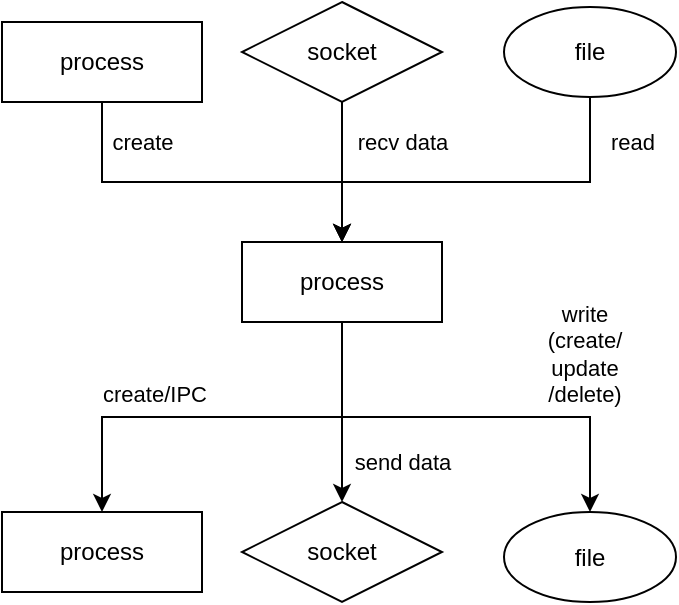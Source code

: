 <mxfile version="24.7.16">
  <diagram name="第 1 页" id="E4SXjJC0FcEa0OawehJo">
    <mxGraphModel dx="724" dy="368" grid="1" gridSize="10" guides="1" tooltips="1" connect="1" arrows="1" fold="1" page="1" pageScale="1" pageWidth="827" pageHeight="1169" math="0" shadow="0">
      <root>
        <mxCell id="0" />
        <mxCell id="1" parent="0" />
        <mxCell id="7qMKVdLHMd_7dquF0cW9-4" style="edgeStyle=orthogonalEdgeStyle;rounded=0;orthogonalLoop=1;jettySize=auto;html=1;exitX=0.5;exitY=1;exitDx=0;exitDy=0;entryX=0.5;entryY=0;entryDx=0;entryDy=0;" edge="1" parent="1" source="7qMKVdLHMd_7dquF0cW9-2" target="7qMKVdLHMd_7dquF0cW9-3">
          <mxGeometry relative="1" as="geometry" />
        </mxCell>
        <mxCell id="7qMKVdLHMd_7dquF0cW9-5" value="create/IPC" style="edgeLabel;html=1;align=center;verticalAlign=middle;resizable=0;points=[];" vertex="1" connectable="0" parent="7qMKVdLHMd_7dquF0cW9-4">
          <mxGeometry x="0.054" y="4" relative="1" as="geometry">
            <mxPoint x="-28" y="-16" as="offset" />
          </mxGeometry>
        </mxCell>
        <mxCell id="7qMKVdLHMd_7dquF0cW9-7" style="edgeStyle=orthogonalEdgeStyle;rounded=0;orthogonalLoop=1;jettySize=auto;html=1;exitX=0.5;exitY=1;exitDx=0;exitDy=0;entryX=0.5;entryY=0;entryDx=0;entryDy=0;" edge="1" parent="1" source="7qMKVdLHMd_7dquF0cW9-2" target="7qMKVdLHMd_7dquF0cW9-6">
          <mxGeometry relative="1" as="geometry" />
        </mxCell>
        <mxCell id="7qMKVdLHMd_7dquF0cW9-8" value="write&lt;br&gt;(create/&lt;br&gt;update&lt;br&gt;/delete)" style="edgeLabel;html=1;align=center;verticalAlign=middle;resizable=0;points=[];" vertex="1" connectable="0" parent="7qMKVdLHMd_7dquF0cW9-7">
          <mxGeometry x="0.185" y="-1" relative="1" as="geometry">
            <mxPoint x="38" y="-33" as="offset" />
          </mxGeometry>
        </mxCell>
        <mxCell id="7qMKVdLHMd_7dquF0cW9-10" style="edgeStyle=orthogonalEdgeStyle;rounded=0;orthogonalLoop=1;jettySize=auto;html=1;exitX=0.5;exitY=1;exitDx=0;exitDy=0;entryX=0.5;entryY=0;entryDx=0;entryDy=0;" edge="1" parent="1" source="7qMKVdLHMd_7dquF0cW9-2" target="7qMKVdLHMd_7dquF0cW9-9">
          <mxGeometry relative="1" as="geometry" />
        </mxCell>
        <mxCell id="7qMKVdLHMd_7dquF0cW9-11" value="send data" style="edgeLabel;html=1;align=center;verticalAlign=middle;resizable=0;points=[];" vertex="1" connectable="0" parent="7qMKVdLHMd_7dquF0cW9-10">
          <mxGeometry x="0.354" y="2" relative="1" as="geometry">
            <mxPoint x="28" y="9" as="offset" />
          </mxGeometry>
        </mxCell>
        <mxCell id="7qMKVdLHMd_7dquF0cW9-2" value="process" style="rounded=0;whiteSpace=wrap;html=1;" vertex="1" parent="1">
          <mxGeometry x="240" y="450" width="100" height="40" as="geometry" />
        </mxCell>
        <mxCell id="7qMKVdLHMd_7dquF0cW9-3" value="process" style="rounded=0;whiteSpace=wrap;html=1;" vertex="1" parent="1">
          <mxGeometry x="120" y="585" width="100" height="40" as="geometry" />
        </mxCell>
        <mxCell id="7qMKVdLHMd_7dquF0cW9-6" value="file" style="ellipse;whiteSpace=wrap;html=1;" vertex="1" parent="1">
          <mxGeometry x="371" y="585" width="86" height="45" as="geometry" />
        </mxCell>
        <mxCell id="7qMKVdLHMd_7dquF0cW9-9" value="socket" style="rhombus;whiteSpace=wrap;html=1;" vertex="1" parent="1">
          <mxGeometry x="240" y="580" width="100" height="50" as="geometry" />
        </mxCell>
        <mxCell id="7qMKVdLHMd_7dquF0cW9-13" style="edgeStyle=orthogonalEdgeStyle;rounded=0;orthogonalLoop=1;jettySize=auto;html=1;entryX=0.5;entryY=0;entryDx=0;entryDy=0;" edge="1" parent="1" source="7qMKVdLHMd_7dquF0cW9-12" target="7qMKVdLHMd_7dquF0cW9-2">
          <mxGeometry relative="1" as="geometry" />
        </mxCell>
        <mxCell id="7qMKVdLHMd_7dquF0cW9-14" value="recv data" style="edgeLabel;html=1;align=center;verticalAlign=middle;resizable=0;points=[];" vertex="1" connectable="0" parent="7qMKVdLHMd_7dquF0cW9-13">
          <mxGeometry x="-0.079" y="5" relative="1" as="geometry">
            <mxPoint x="25" y="-12" as="offset" />
          </mxGeometry>
        </mxCell>
        <mxCell id="7qMKVdLHMd_7dquF0cW9-12" value="socket" style="rhombus;whiteSpace=wrap;html=1;" vertex="1" parent="1">
          <mxGeometry x="240" y="330" width="100" height="50" as="geometry" />
        </mxCell>
        <mxCell id="7qMKVdLHMd_7dquF0cW9-17" style="edgeStyle=orthogonalEdgeStyle;rounded=0;orthogonalLoop=1;jettySize=auto;html=1;exitX=0.5;exitY=1;exitDx=0;exitDy=0;entryX=0.5;entryY=0;entryDx=0;entryDy=0;" edge="1" parent="1" source="7qMKVdLHMd_7dquF0cW9-15" target="7qMKVdLHMd_7dquF0cW9-2">
          <mxGeometry relative="1" as="geometry">
            <Array as="points">
              <mxPoint x="170" y="420" />
              <mxPoint x="290" y="420" />
            </Array>
          </mxGeometry>
        </mxCell>
        <mxCell id="7qMKVdLHMd_7dquF0cW9-18" value="create" style="edgeLabel;html=1;align=center;verticalAlign=middle;resizable=0;points=[];" vertex="1" connectable="0" parent="7qMKVdLHMd_7dquF0cW9-17">
          <mxGeometry x="-0.436" relative="1" as="geometry">
            <mxPoint x="6" y="-20" as="offset" />
          </mxGeometry>
        </mxCell>
        <mxCell id="7qMKVdLHMd_7dquF0cW9-15" value="process" style="rounded=0;whiteSpace=wrap;html=1;" vertex="1" parent="1">
          <mxGeometry x="120" y="340" width="100" height="40" as="geometry" />
        </mxCell>
        <mxCell id="7qMKVdLHMd_7dquF0cW9-20" style="edgeStyle=orthogonalEdgeStyle;rounded=0;orthogonalLoop=1;jettySize=auto;html=1;exitX=0.5;exitY=1;exitDx=0;exitDy=0;entryX=0.5;entryY=0;entryDx=0;entryDy=0;" edge="1" parent="1" source="7qMKVdLHMd_7dquF0cW9-19" target="7qMKVdLHMd_7dquF0cW9-2">
          <mxGeometry relative="1" as="geometry">
            <Array as="points">
              <mxPoint x="414" y="420" />
              <mxPoint x="290" y="420" />
            </Array>
          </mxGeometry>
        </mxCell>
        <mxCell id="7qMKVdLHMd_7dquF0cW9-21" value="read" style="edgeLabel;html=1;align=center;verticalAlign=middle;resizable=0;points=[];" vertex="1" connectable="0" parent="7qMKVdLHMd_7dquF0cW9-20">
          <mxGeometry x="-0.194" y="2" relative="1" as="geometry">
            <mxPoint x="57" y="-22" as="offset" />
          </mxGeometry>
        </mxCell>
        <mxCell id="7qMKVdLHMd_7dquF0cW9-19" value="file" style="ellipse;whiteSpace=wrap;html=1;" vertex="1" parent="1">
          <mxGeometry x="371" y="332.5" width="86" height="45" as="geometry" />
        </mxCell>
      </root>
    </mxGraphModel>
  </diagram>
</mxfile>
